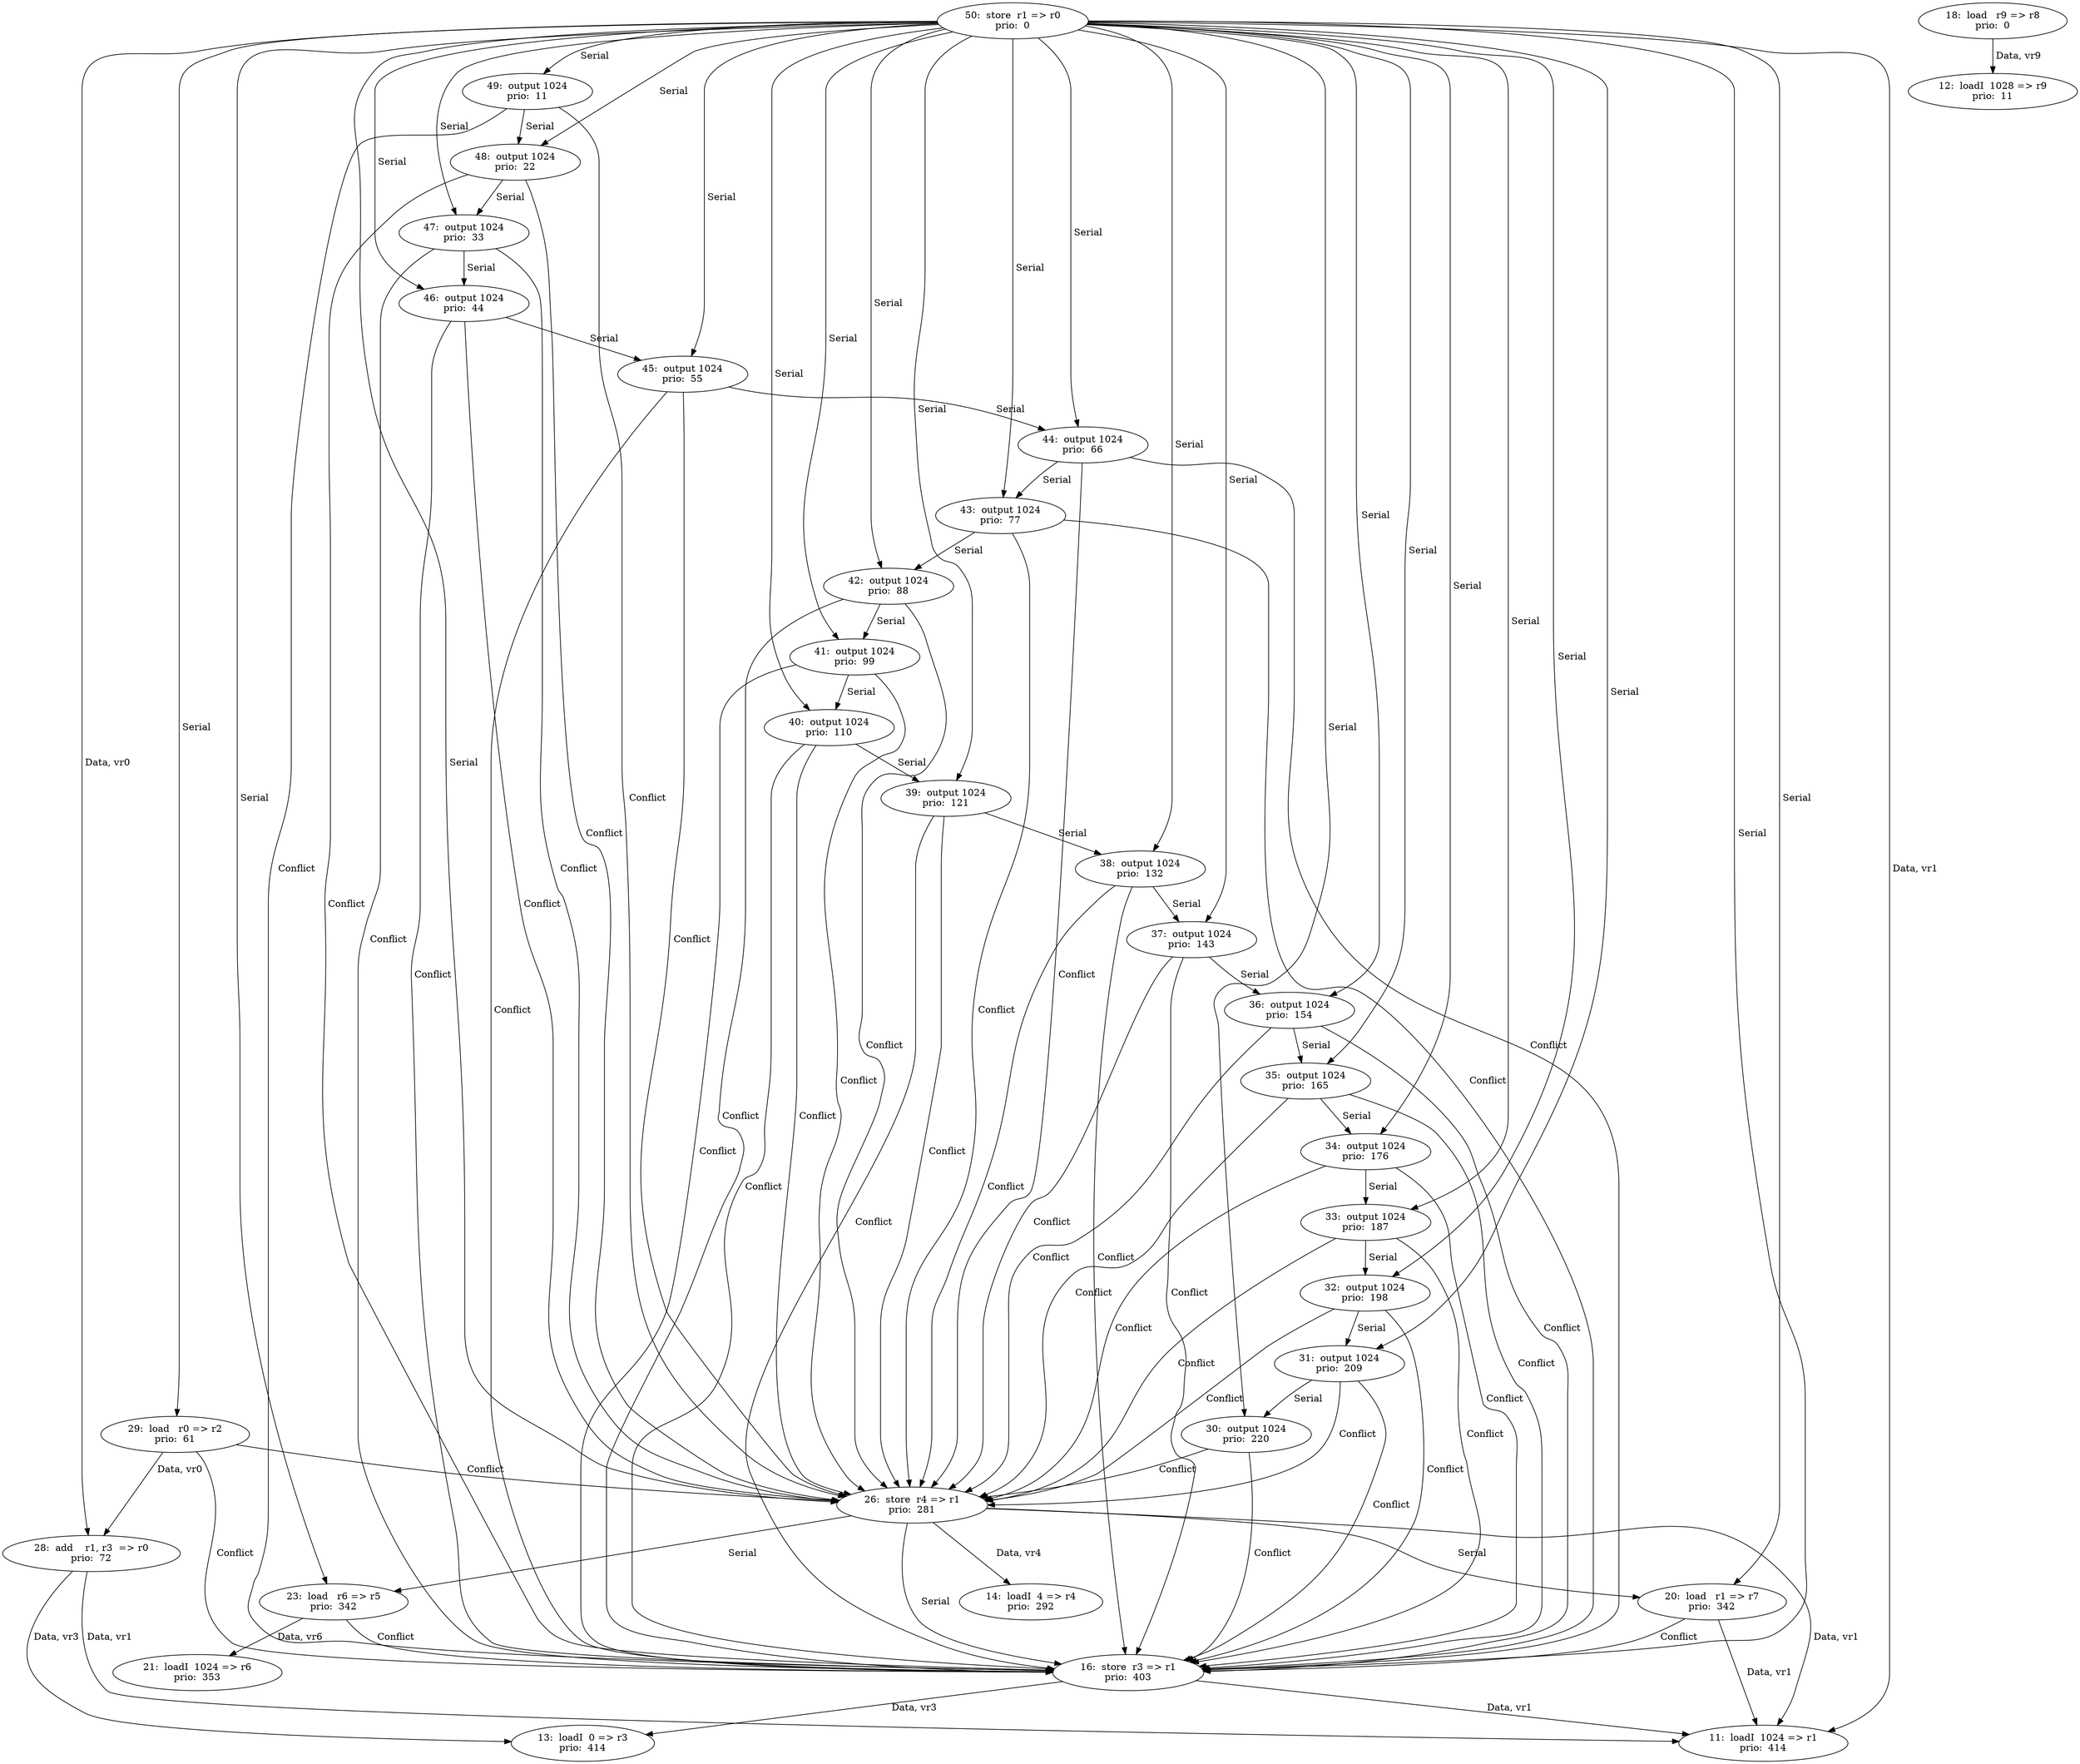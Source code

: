 digraph DG {
  11 [label="11:  loadI  1024 => r1
prio:  414"];
  12 [label="12:  loadI  1028 => r9
prio:  11"];
  13 [label="13:  loadI  0 => r3
prio:  414"];
  14 [label="14:  loadI  4 => r4
prio:  292"];
  16 [label="16:  store  r3 => r1
prio:  403"];
  18 [label="18:  load   r9 => r8
prio:  0"];
  20 [label="20:  load   r1 => r7
prio:  342"];
  21 [label="21:  loadI  1024 => r6
prio:  353"];
  23 [label="23:  load   r6 => r5
prio:  342"];
  26 [label="26:  store  r4 => r1
prio:  281"];
  28 [label="28:  add    r1, r3  => r0
prio:  72"];
  29 [label="29:  load   r0 => r2
prio:  61"];
  30 [label="30:  output 1024
prio:  220"];
  31 [label="31:  output 1024
prio:  209"];
  32 [label="32:  output 1024
prio:  198"];
  33 [label="33:  output 1024
prio:  187"];
  34 [label="34:  output 1024
prio:  176"];
  35 [label="35:  output 1024
prio:  165"];
  36 [label="36:  output 1024
prio:  154"];
  37 [label="37:  output 1024
prio:  143"];
  38 [label="38:  output 1024
prio:  132"];
  39 [label="39:  output 1024
prio:  121"];
  40 [label="40:  output 1024
prio:  110"];
  41 [label="41:  output 1024
prio:  99"];
  42 [label="42:  output 1024
prio:  88"];
  43 [label="43:  output 1024
prio:  77"];
  44 [label="44:  output 1024
prio:  66"];
  45 [label="45:  output 1024
prio:  55"];
  46 [label="46:  output 1024
prio:  44"];
  47 [label="47:  output 1024
prio:  33"];
  48 [label="48:  output 1024
prio:  22"];
  49 [label="49:  output 1024
prio:  11"];
  50 [label="50:  store  r1 => r0
prio:  0"];
  16 -> 13 [ label=" Data, vr3"];
  16 -> 11 [ label=" Data, vr1"];
  18 -> 12 [ label=" Data, vr9"];
  20 -> 11 [ label=" Data, vr1"];
  20 -> 16 [ label=" Conflict "];
  23 -> 21 [ label=" Data, vr6"];
  23 -> 16 [ label=" Conflict "];
  26 -> 14 [ label=" Data, vr4"];
  26 -> 11 [ label=" Data, vr1"];
  26 -> 16[ label=" Serial "];
  26 -> 20[ label=" Serial "];
  26 -> 23[ label=" Serial "];
  28 -> 11 [ label=" Data, vr1"];
  28 -> 13 [ label=" Data, vr3"];
  29 -> 28 [ label=" Data, vr0"];
  29 -> 26 [ label=" Conflict "];
  29 -> 16 [ label=" Conflict "];
  30 -> 26 [ label=" Conflict "];
  30 -> 16 [ label=" Conflict "];
  31 -> 30[ label=" Serial "];
  31 -> 26 [ label=" Conflict "];
  31 -> 16 [ label=" Conflict "];
  32 -> 31[ label=" Serial "];
  32 -> 26 [ label=" Conflict "];
  32 -> 16 [ label=" Conflict "];
  33 -> 32[ label=" Serial "];
  33 -> 26 [ label=" Conflict "];
  33 -> 16 [ label=" Conflict "];
  34 -> 33[ label=" Serial "];
  34 -> 26 [ label=" Conflict "];
  34 -> 16 [ label=" Conflict "];
  35 -> 34[ label=" Serial "];
  35 -> 26 [ label=" Conflict "];
  35 -> 16 [ label=" Conflict "];
  36 -> 35[ label=" Serial "];
  36 -> 26 [ label=" Conflict "];
  36 -> 16 [ label=" Conflict "];
  37 -> 36[ label=" Serial "];
  37 -> 26 [ label=" Conflict "];
  37 -> 16 [ label=" Conflict "];
  38 -> 37[ label=" Serial "];
  38 -> 26 [ label=" Conflict "];
  38 -> 16 [ label=" Conflict "];
  39 -> 38[ label=" Serial "];
  39 -> 26 [ label=" Conflict "];
  39 -> 16 [ label=" Conflict "];
  40 -> 39[ label=" Serial "];
  40 -> 26 [ label=" Conflict "];
  40 -> 16 [ label=" Conflict "];
  41 -> 40[ label=" Serial "];
  41 -> 26 [ label=" Conflict "];
  41 -> 16 [ label=" Conflict "];
  42 -> 41[ label=" Serial "];
  42 -> 26 [ label=" Conflict "];
  42 -> 16 [ label=" Conflict "];
  43 -> 42[ label=" Serial "];
  43 -> 26 [ label=" Conflict "];
  43 -> 16 [ label=" Conflict "];
  44 -> 43[ label=" Serial "];
  44 -> 26 [ label=" Conflict "];
  44 -> 16 [ label=" Conflict "];
  45 -> 44[ label=" Serial "];
  45 -> 26 [ label=" Conflict "];
  45 -> 16 [ label=" Conflict "];
  46 -> 45[ label=" Serial "];
  46 -> 26 [ label=" Conflict "];
  46 -> 16 [ label=" Conflict "];
  47 -> 46[ label=" Serial "];
  47 -> 26 [ label=" Conflict "];
  47 -> 16 [ label=" Conflict "];
  48 -> 47[ label=" Serial "];
  48 -> 26 [ label=" Conflict "];
  48 -> 16 [ label=" Conflict "];
  49 -> 48[ label=" Serial "];
  49 -> 26 [ label=" Conflict "];
  49 -> 16 [ label=" Conflict "];
  50 -> 11 [ label=" Data, vr1"];
  50 -> 28 [ label=" Data, vr0"];
  50 -> 26[ label=" Serial "];
  50 -> 20[ label=" Serial "];
  50 -> 23[ label=" Serial "];
  50 -> 29[ label=" Serial "];
  50 -> 30[ label=" Serial "];
  50 -> 31[ label=" Serial "];
  50 -> 32[ label=" Serial "];
  50 -> 33[ label=" Serial "];
  50 -> 34[ label=" Serial "];
  50 -> 35[ label=" Serial "];
  50 -> 36[ label=" Serial "];
  50 -> 37[ label=" Serial "];
  50 -> 38[ label=" Serial "];
  50 -> 39[ label=" Serial "];
  50 -> 40[ label=" Serial "];
  50 -> 41[ label=" Serial "];
  50 -> 42[ label=" Serial "];
  50 -> 43[ label=" Serial "];
  50 -> 44[ label=" Serial "];
  50 -> 45[ label=" Serial "];
  50 -> 46[ label=" Serial "];
  50 -> 47[ label=" Serial "];
  50 -> 48[ label=" Serial "];
  50 -> 49[ label=" Serial "];
  50 -> 16[ label=" Serial "];
}
